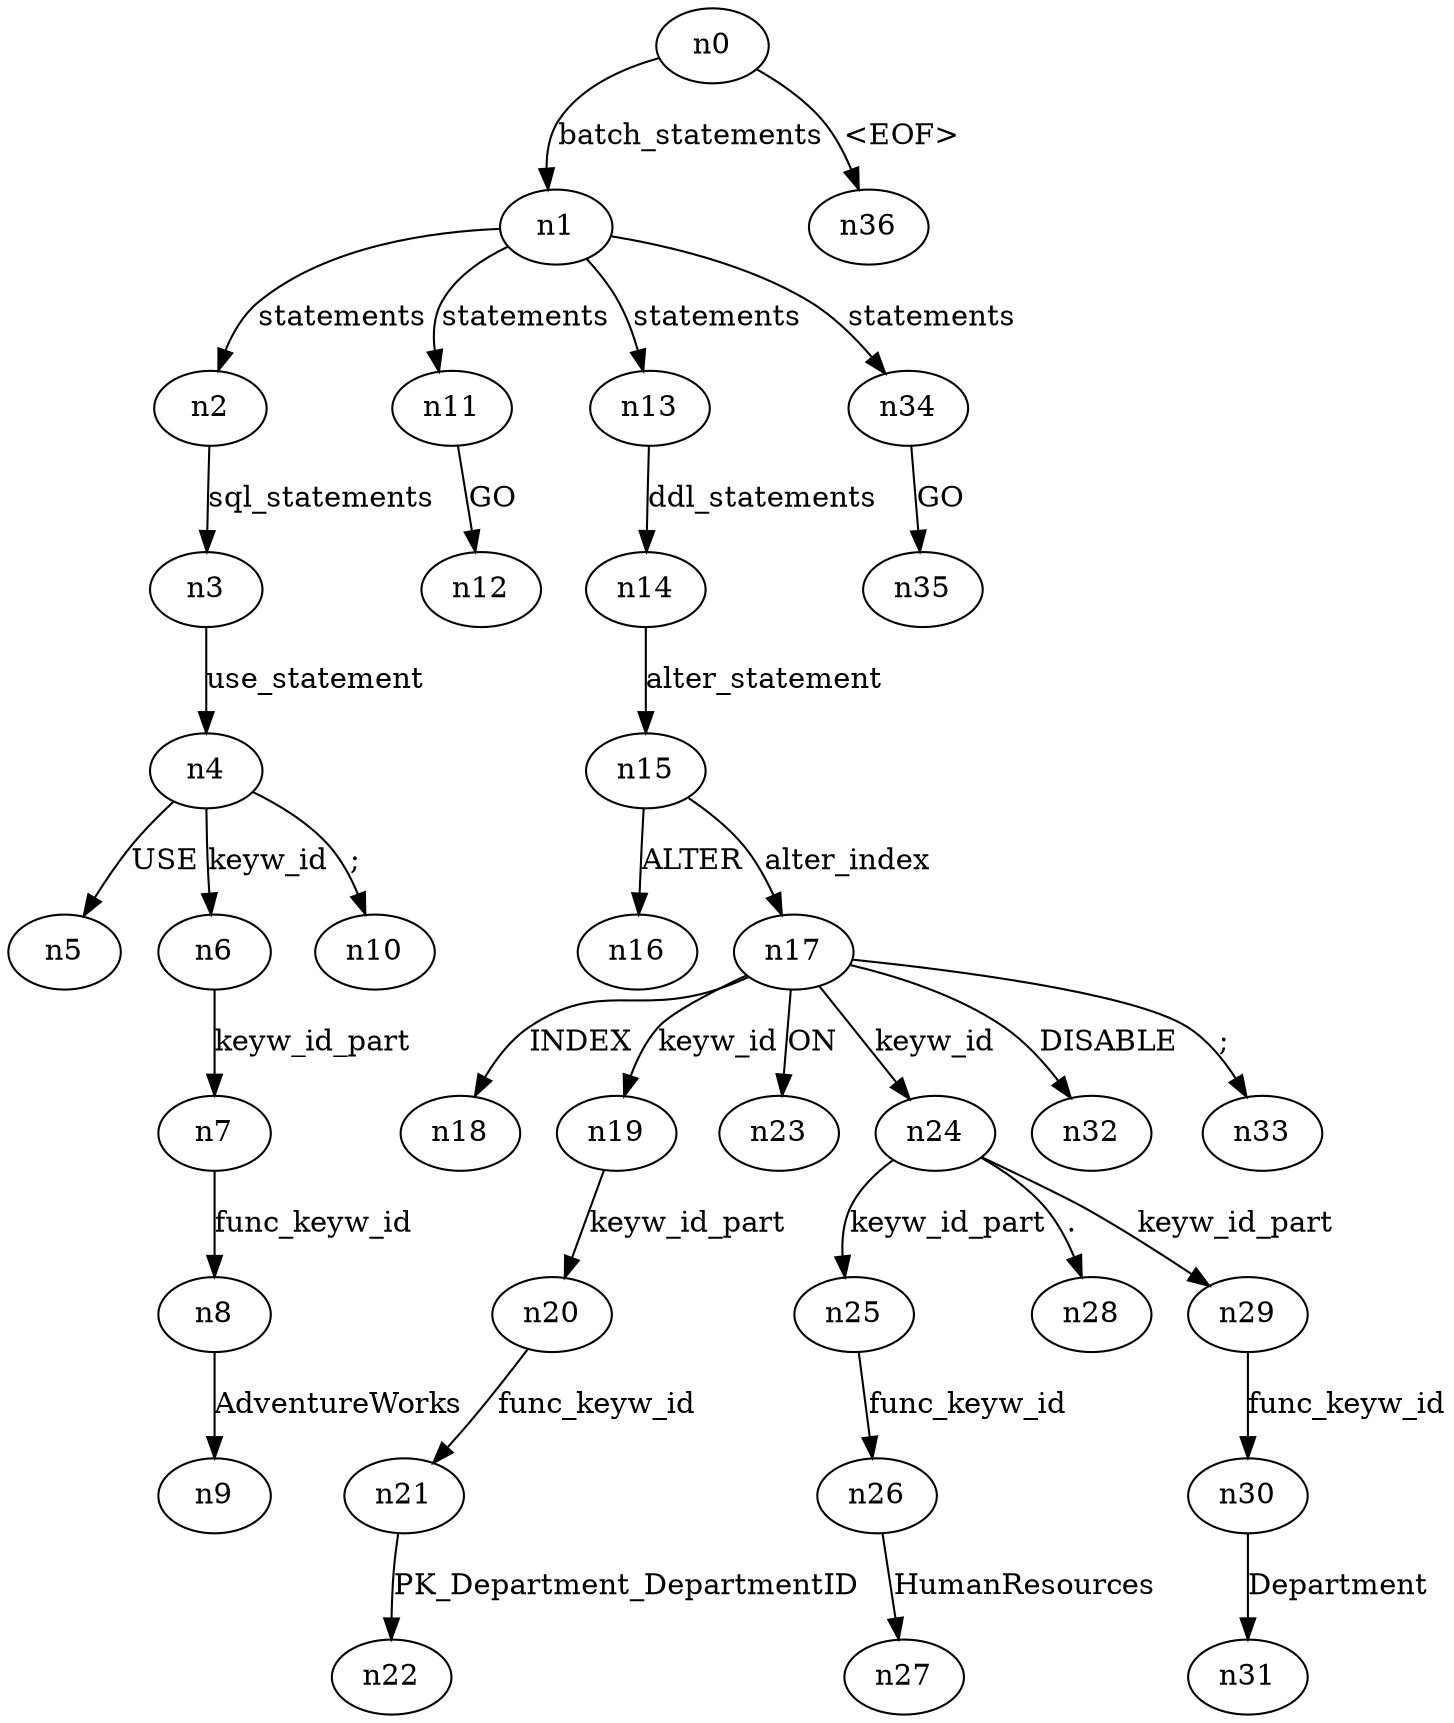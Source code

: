 digraph ParseTree {
  n0 -> n1 [label="batch_statements"];
  n1 -> n2 [label="statements"];
  n2 -> n3 [label="sql_statements"];
  n3 -> n4 [label="use_statement"];
  n4 -> n5 [label="USE"];
  n4 -> n6 [label="keyw_id"];
  n6 -> n7 [label="keyw_id_part"];
  n7 -> n8 [label="func_keyw_id"];
  n8 -> n9 [label="AdventureWorks"];
  n4 -> n10 [label=";"];
  n1 -> n11 [label="statements"];
  n11 -> n12 [label="GO"];
  n1 -> n13 [label="statements"];
  n13 -> n14 [label="ddl_statements"];
  n14 -> n15 [label="alter_statement"];
  n15 -> n16 [label="ALTER"];
  n15 -> n17 [label="alter_index"];
  n17 -> n18 [label="INDEX"];
  n17 -> n19 [label="keyw_id"];
  n19 -> n20 [label="keyw_id_part"];
  n20 -> n21 [label="func_keyw_id"];
  n21 -> n22 [label="PK_Department_DepartmentID"];
  n17 -> n23 [label="ON"];
  n17 -> n24 [label="keyw_id"];
  n24 -> n25 [label="keyw_id_part"];
  n25 -> n26 [label="func_keyw_id"];
  n26 -> n27 [label="HumanResources"];
  n24 -> n28 [label="."];
  n24 -> n29 [label="keyw_id_part"];
  n29 -> n30 [label="func_keyw_id"];
  n30 -> n31 [label="Department"];
  n17 -> n32 [label="DISABLE"];
  n17 -> n33 [label=";"];
  n1 -> n34 [label="statements"];
  n34 -> n35 [label="GO"];
  n0 -> n36 [label="<EOF>"];
}